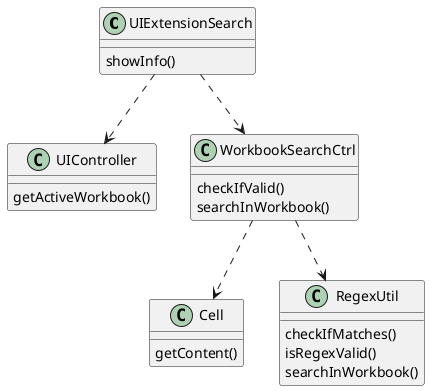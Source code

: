 @startuml
class UIExtensionSearch{
    showInfo()
}
class UIController{
    getActiveWorkbook()
}
class WorkbookSearchCtrl{
    checkIfValid()
    searchInWorkbook()
}
class Cell{
    getContent()
}
class RegexUtil {
    checkIfMatches()
    isRegexValid()
    searchInWorkbook()
}

UIExtensionSearch ..> UIController
UIExtensionSearch ..> WorkbookSearchCtrl
WorkbookSearchCtrl ..> Cell
WorkbookSearchCtrl ..> RegexUtil
@enduml